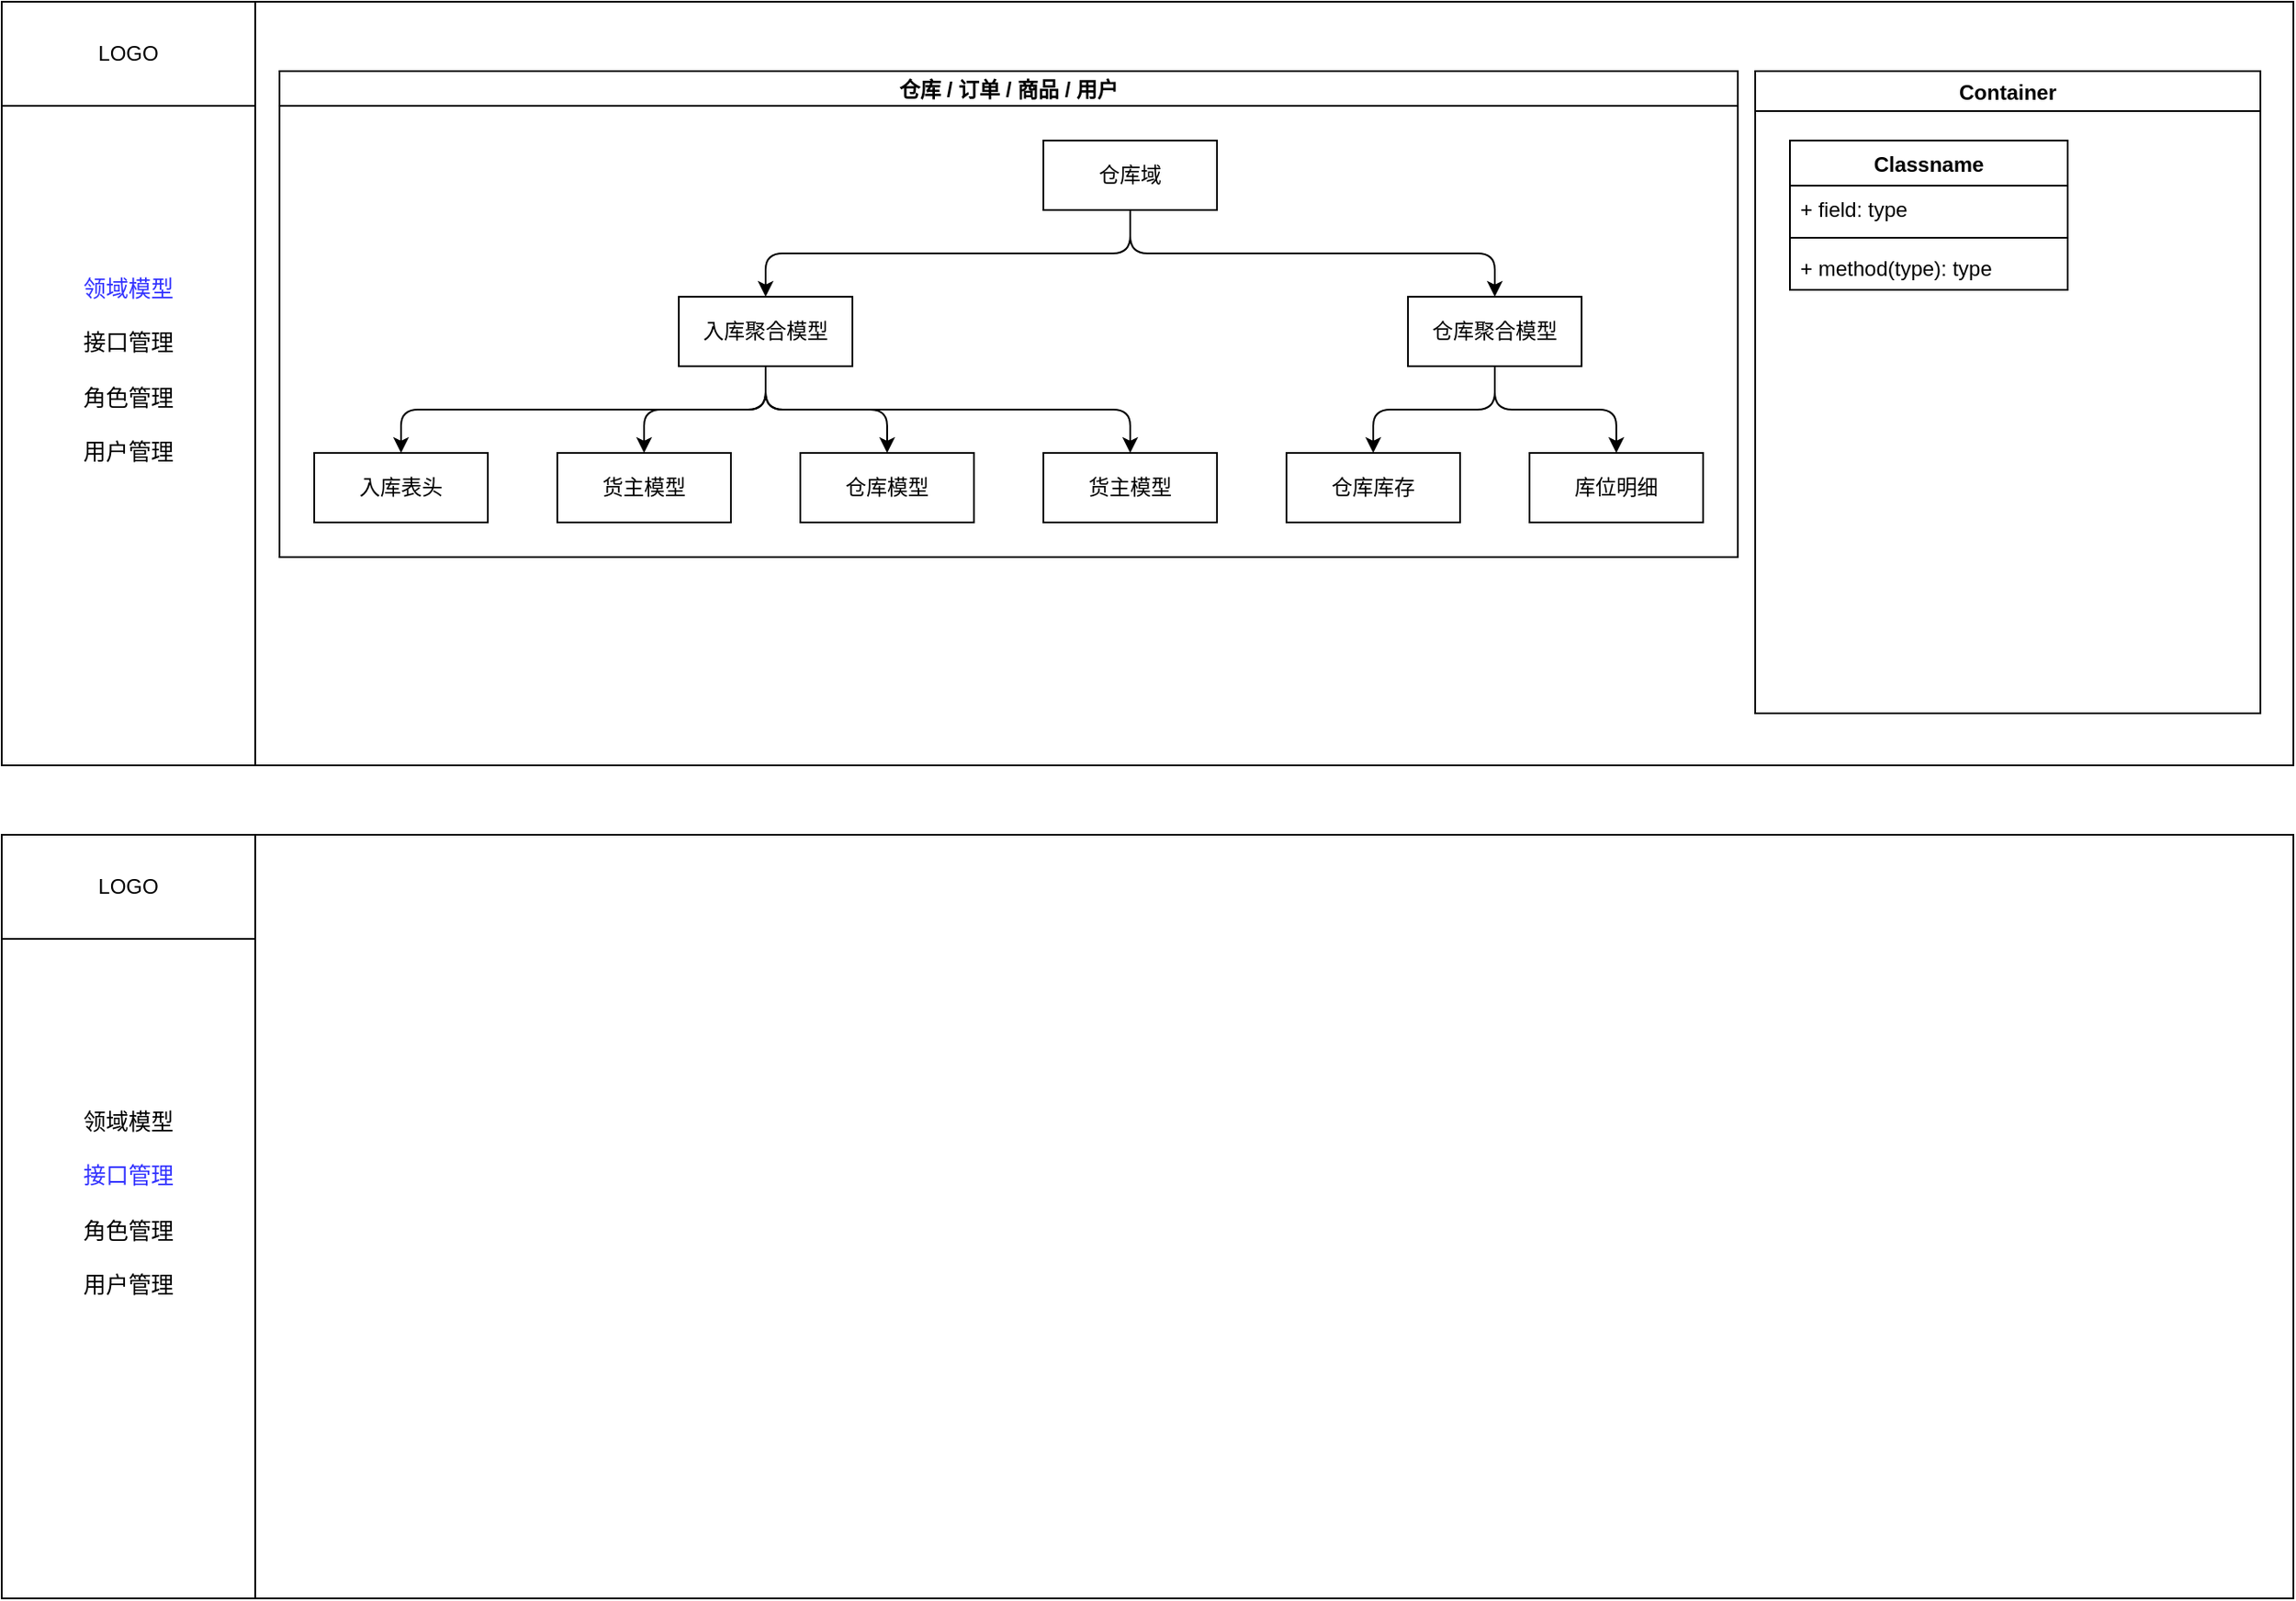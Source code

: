 <mxfile version="23.1.5" type="github">
  <diagram name="第 1 页" id="id2NgSiAHU65vHq9hr1i">
    <mxGraphModel dx="954" dy="581" grid="1" gridSize="10" guides="1" tooltips="1" connect="1" arrows="1" fold="1" page="1" pageScale="1" pageWidth="827" pageHeight="1169" math="0" shadow="0">
      <root>
        <mxCell id="0" />
        <mxCell id="1" parent="0" />
        <mxCell id="y9sA7hNgCmnhZNfGoA-k-1" value="" style="rounded=0;whiteSpace=wrap;html=1;" vertex="1" parent="1">
          <mxGeometry x="40" y="80" width="1320" height="440" as="geometry" />
        </mxCell>
        <mxCell id="y9sA7hNgCmnhZNfGoA-k-2" value="&lt;font style=&quot;font-size: 13px;&quot;&gt;&lt;font color=&quot;#3333ff&quot;&gt;领域模型&lt;/font&gt;&lt;br&gt;&lt;br&gt;接口管理&lt;br&gt;&lt;br&gt;角色管理&lt;br&gt;&lt;br&gt;用户管理&lt;br&gt;&lt;br&gt;&lt;/font&gt;" style="rounded=0;whiteSpace=wrap;html=1;" vertex="1" parent="1">
          <mxGeometry x="40" y="80" width="146" height="440" as="geometry" />
        </mxCell>
        <mxCell id="y9sA7hNgCmnhZNfGoA-k-3" value="LOGO" style="rounded=0;whiteSpace=wrap;html=1;" vertex="1" parent="1">
          <mxGeometry x="40" y="80" width="146" height="60" as="geometry" />
        </mxCell>
        <mxCell id="y9sA7hNgCmnhZNfGoA-k-4" value="" style="rounded=0;whiteSpace=wrap;html=1;" vertex="1" parent="1">
          <mxGeometry x="40" y="560" width="1320" height="440" as="geometry" />
        </mxCell>
        <mxCell id="y9sA7hNgCmnhZNfGoA-k-5" value="&lt;font style=&quot;font-size: 13px;&quot;&gt;领域模型&lt;br&gt;&lt;br&gt;&lt;font color=&quot;#3333ff&quot;&gt;接口管理&lt;/font&gt;&lt;br&gt;&lt;br&gt;角色管理&lt;br&gt;&lt;br&gt;用户管理&lt;br&gt;&lt;br&gt;&lt;/font&gt;" style="rounded=0;whiteSpace=wrap;html=1;" vertex="1" parent="1">
          <mxGeometry x="40" y="560" width="146" height="440" as="geometry" />
        </mxCell>
        <mxCell id="y9sA7hNgCmnhZNfGoA-k-6" value="LOGO" style="rounded=0;whiteSpace=wrap;html=1;" vertex="1" parent="1">
          <mxGeometry x="40" y="560" width="146" height="60" as="geometry" />
        </mxCell>
        <mxCell id="y9sA7hNgCmnhZNfGoA-k-7" value="仓库 / 订单 / 商品 / 用户" style="swimlane;startSize=20;horizontal=1;childLayout=treeLayout;horizontalTree=0;resizable=0;containerType=tree;fontSize=12;fontColor=#000000;" vertex="1" parent="1">
          <mxGeometry x="200" y="120" width="840" height="280" as="geometry" />
        </mxCell>
        <mxCell id="y9sA7hNgCmnhZNfGoA-k-8" value="仓库域" style="whiteSpace=wrap;html=1;" vertex="1" parent="y9sA7hNgCmnhZNfGoA-k-7">
          <mxGeometry x="440" y="40" width="100" height="40" as="geometry" />
        </mxCell>
        <mxCell id="y9sA7hNgCmnhZNfGoA-k-9" value="入库聚合模型" style="whiteSpace=wrap;html=1;" vertex="1" parent="y9sA7hNgCmnhZNfGoA-k-7">
          <mxGeometry x="230" y="130" width="100" height="40" as="geometry" />
        </mxCell>
        <mxCell id="y9sA7hNgCmnhZNfGoA-k-10" value="" style="edgeStyle=elbowEdgeStyle;elbow=vertical;html=1;rounded=1;curved=0;sourcePerimeterSpacing=0;targetPerimeterSpacing=0;startSize=6;endSize=6;" edge="1" parent="y9sA7hNgCmnhZNfGoA-k-7" source="y9sA7hNgCmnhZNfGoA-k-8" target="y9sA7hNgCmnhZNfGoA-k-9">
          <mxGeometry relative="1" as="geometry" />
        </mxCell>
        <mxCell id="y9sA7hNgCmnhZNfGoA-k-11" value="" style="edgeStyle=elbowEdgeStyle;elbow=vertical;html=1;rounded=1;curved=0;sourcePerimeterSpacing=0;targetPerimeterSpacing=0;startSize=6;endSize=6;" edge="1" parent="y9sA7hNgCmnhZNfGoA-k-7" source="y9sA7hNgCmnhZNfGoA-k-9" target="y9sA7hNgCmnhZNfGoA-k-12">
          <mxGeometry relative="1" as="geometry">
            <mxPoint x="-1000" y="700" as="sourcePoint" />
          </mxGeometry>
        </mxCell>
        <mxCell id="y9sA7hNgCmnhZNfGoA-k-12" value="入库表头" style="whiteSpace=wrap;html=1;" vertex="1" parent="y9sA7hNgCmnhZNfGoA-k-7">
          <mxGeometry x="20" y="220" width="100" height="40" as="geometry" />
        </mxCell>
        <mxCell id="y9sA7hNgCmnhZNfGoA-k-13" value="" style="edgeStyle=elbowEdgeStyle;elbow=vertical;html=1;rounded=1;curved=0;sourcePerimeterSpacing=0;targetPerimeterSpacing=0;startSize=6;endSize=6;" edge="1" parent="y9sA7hNgCmnhZNfGoA-k-7" source="y9sA7hNgCmnhZNfGoA-k-8" target="y9sA7hNgCmnhZNfGoA-k-14">
          <mxGeometry relative="1" as="geometry">
            <mxPoint x="-1000" y="700" as="sourcePoint" />
          </mxGeometry>
        </mxCell>
        <mxCell id="y9sA7hNgCmnhZNfGoA-k-14" value="仓库聚合模型" style="whiteSpace=wrap;html=1;" vertex="1" parent="y9sA7hNgCmnhZNfGoA-k-7">
          <mxGeometry x="650" y="130" width="100" height="40" as="geometry" />
        </mxCell>
        <mxCell id="y9sA7hNgCmnhZNfGoA-k-15" value="" style="edgeStyle=elbowEdgeStyle;elbow=vertical;html=1;rounded=1;curved=0;sourcePerimeterSpacing=0;targetPerimeterSpacing=0;startSize=6;endSize=6;" edge="1" parent="y9sA7hNgCmnhZNfGoA-k-7" source="y9sA7hNgCmnhZNfGoA-k-9" target="y9sA7hNgCmnhZNfGoA-k-16">
          <mxGeometry relative="1" as="geometry">
            <mxPoint x="-1056" y="310" as="sourcePoint" />
          </mxGeometry>
        </mxCell>
        <mxCell id="y9sA7hNgCmnhZNfGoA-k-16" value="货主模型" style="whiteSpace=wrap;html=1;" vertex="1" parent="y9sA7hNgCmnhZNfGoA-k-7">
          <mxGeometry x="160" y="220" width="100" height="40" as="geometry" />
        </mxCell>
        <mxCell id="y9sA7hNgCmnhZNfGoA-k-17" value="" style="edgeStyle=elbowEdgeStyle;elbow=vertical;html=1;rounded=1;curved=0;sourcePerimeterSpacing=0;targetPerimeterSpacing=0;startSize=6;endSize=6;" edge="1" parent="y9sA7hNgCmnhZNfGoA-k-7" source="y9sA7hNgCmnhZNfGoA-k-14" target="y9sA7hNgCmnhZNfGoA-k-18">
          <mxGeometry relative="1" as="geometry">
            <mxPoint x="-671" y="220" as="sourcePoint" />
          </mxGeometry>
        </mxCell>
        <mxCell id="y9sA7hNgCmnhZNfGoA-k-18" value="仓库库存" style="whiteSpace=wrap;html=1;" vertex="1" parent="y9sA7hNgCmnhZNfGoA-k-7">
          <mxGeometry x="580" y="220" width="100" height="40" as="geometry" />
        </mxCell>
        <mxCell id="y9sA7hNgCmnhZNfGoA-k-19" value="" style="edgeStyle=elbowEdgeStyle;elbow=vertical;html=1;rounded=1;curved=0;sourcePerimeterSpacing=0;targetPerimeterSpacing=0;startSize=6;endSize=6;" edge="1" parent="y9sA7hNgCmnhZNfGoA-k-7" source="y9sA7hNgCmnhZNfGoA-k-14" target="y9sA7hNgCmnhZNfGoA-k-20">
          <mxGeometry relative="1" as="geometry">
            <mxPoint x="-496" y="310" as="sourcePoint" />
          </mxGeometry>
        </mxCell>
        <mxCell id="y9sA7hNgCmnhZNfGoA-k-20" value="库位明细" style="whiteSpace=wrap;html=1;" vertex="1" parent="y9sA7hNgCmnhZNfGoA-k-7">
          <mxGeometry x="720" y="220" width="100" height="40" as="geometry" />
        </mxCell>
        <mxCell id="y9sA7hNgCmnhZNfGoA-k-21" value="" style="edgeStyle=elbowEdgeStyle;elbow=vertical;html=1;rounded=1;curved=0;sourcePerimeterSpacing=0;targetPerimeterSpacing=0;startSize=6;endSize=6;" edge="1" parent="y9sA7hNgCmnhZNfGoA-k-7" source="y9sA7hNgCmnhZNfGoA-k-9" target="y9sA7hNgCmnhZNfGoA-k-22">
          <mxGeometry relative="1" as="geometry">
            <mxPoint x="-185" y="290" as="sourcePoint" />
          </mxGeometry>
        </mxCell>
        <mxCell id="y9sA7hNgCmnhZNfGoA-k-22" value="仓库模型" style="whiteSpace=wrap;html=1;" vertex="1" parent="y9sA7hNgCmnhZNfGoA-k-7">
          <mxGeometry x="300" y="220" width="100" height="40" as="geometry" />
        </mxCell>
        <mxCell id="y9sA7hNgCmnhZNfGoA-k-23" value="" style="edgeStyle=elbowEdgeStyle;elbow=vertical;html=1;rounded=1;curved=0;sourcePerimeterSpacing=0;targetPerimeterSpacing=0;startSize=6;endSize=6;" edge="1" parent="y9sA7hNgCmnhZNfGoA-k-7" source="y9sA7hNgCmnhZNfGoA-k-9" target="y9sA7hNgCmnhZNfGoA-k-24">
          <mxGeometry relative="1" as="geometry">
            <mxPoint x="95" y="290" as="sourcePoint" />
          </mxGeometry>
        </mxCell>
        <mxCell id="y9sA7hNgCmnhZNfGoA-k-24" value="货主模型" style="whiteSpace=wrap;html=1;" vertex="1" parent="y9sA7hNgCmnhZNfGoA-k-7">
          <mxGeometry x="440" y="220" width="100" height="40" as="geometry" />
        </mxCell>
        <mxCell id="y9sA7hNgCmnhZNfGoA-k-25" value="Container" style="swimlane;" vertex="1" parent="1">
          <mxGeometry x="1050" y="120" width="291" height="370" as="geometry" />
        </mxCell>
        <mxCell id="y9sA7hNgCmnhZNfGoA-k-26" value="Classname" style="swimlane;fontStyle=1;align=center;verticalAlign=top;childLayout=stackLayout;horizontal=1;startSize=26;horizontalStack=0;resizeParent=1;resizeParentMax=0;resizeLast=0;collapsible=1;marginBottom=0;whiteSpace=wrap;html=1;" vertex="1" parent="y9sA7hNgCmnhZNfGoA-k-25">
          <mxGeometry x="20" y="40" width="160" height="86" as="geometry" />
        </mxCell>
        <mxCell id="y9sA7hNgCmnhZNfGoA-k-27" value="+ field: type" style="text;strokeColor=none;fillColor=none;align=left;verticalAlign=top;spacingLeft=4;spacingRight=4;overflow=hidden;rotatable=0;points=[[0,0.5],[1,0.5]];portConstraint=eastwest;whiteSpace=wrap;html=1;" vertex="1" parent="y9sA7hNgCmnhZNfGoA-k-26">
          <mxGeometry y="26" width="160" height="26" as="geometry" />
        </mxCell>
        <mxCell id="y9sA7hNgCmnhZNfGoA-k-28" value="" style="line;strokeWidth=1;fillColor=none;align=left;verticalAlign=middle;spacingTop=-1;spacingLeft=3;spacingRight=3;rotatable=0;labelPosition=right;points=[];portConstraint=eastwest;strokeColor=inherit;" vertex="1" parent="y9sA7hNgCmnhZNfGoA-k-26">
          <mxGeometry y="52" width="160" height="8" as="geometry" />
        </mxCell>
        <mxCell id="y9sA7hNgCmnhZNfGoA-k-29" value="+ method(type): type" style="text;strokeColor=none;fillColor=none;align=left;verticalAlign=top;spacingLeft=4;spacingRight=4;overflow=hidden;rotatable=0;points=[[0,0.5],[1,0.5]];portConstraint=eastwest;whiteSpace=wrap;html=1;" vertex="1" parent="y9sA7hNgCmnhZNfGoA-k-26">
          <mxGeometry y="60" width="160" height="26" as="geometry" />
        </mxCell>
      </root>
    </mxGraphModel>
  </diagram>
</mxfile>
